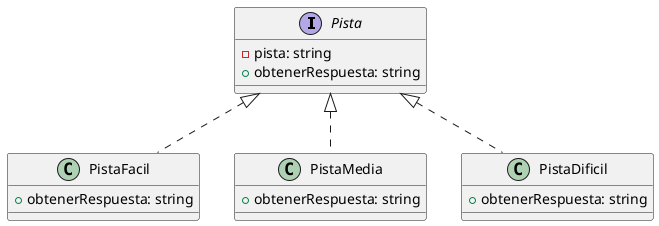 @startuml
/'class Pistas
{
    -edificio : Edificio
    -ciudad : Ciudad
    -pista : string
}

class Dificultad
{
}
class Facil
{
}
class Medio
{
}
class Dificil
{
}'/

interface Pista
{
    -pista: string
    +obtenerRespuesta: string
}
class PistaFacil
{
    +obtenerRespuesta: string
}

class PistaMedia
{
    +obtenerRespuesta: string
}

class PistaDificil
{
    +obtenerRespuesta: string
}


Pista <|.. PistaFacil
Pista <|.. PistaMedia
Pista <|..PistaDificil

@enduml